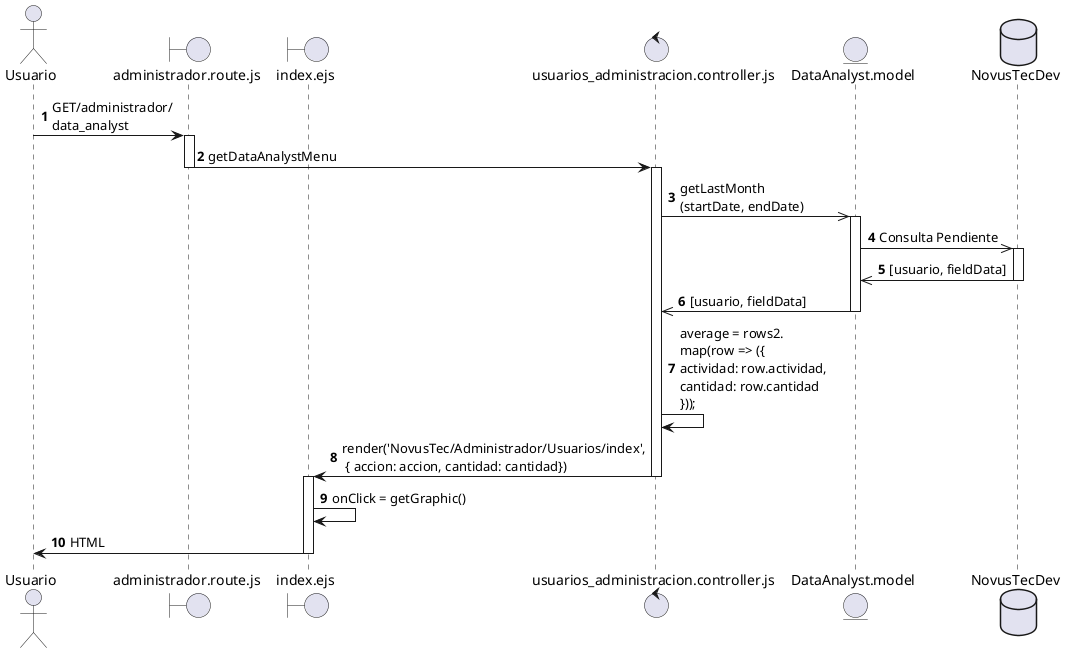 @startuml
autonumber
actor Usuario
boundary administrador.route.js as adminRoute
boundary index.ejs as indexView
control usuarios_administracion.controller.js as adminController
entity DataAnalyst.model as DataAnalystModel
database NovusTecDev as novusDB

Usuario -> adminRoute : GET/administrador/\ndata_analyst

activate adminRoute
adminRoute -> adminController: getDataAnalystMenu
deactivate adminRoute
activate adminController

adminController ->> DataAnalystModel: getLastMonth\n(startDate, endDate)
activate DataAnalystModel


DataAnalystModel ->> novusDB : Consulta Pendiente
activate novusDB

novusDB ->> DataAnalystModel : [usuario, fieldData]
deactivate novusDB
DataAnalystModel ->> adminController: [usuario, fieldData]
deactivate DataAnalystModel

adminController -> adminController: average = rows2.\nmap(row => ({\nactividad: row.actividad,\ncantidad: row.cantidad\n}));
adminController -> indexView: render('NovusTec/Administrador/Usuarios/index', \n { accion: accion, cantidad: cantidad})
deactivate adminController
activate indexView

indexView -> indexView: onClick = getGraphic()

indexView -> Usuario: HTML
deactivate indexView
@enduml